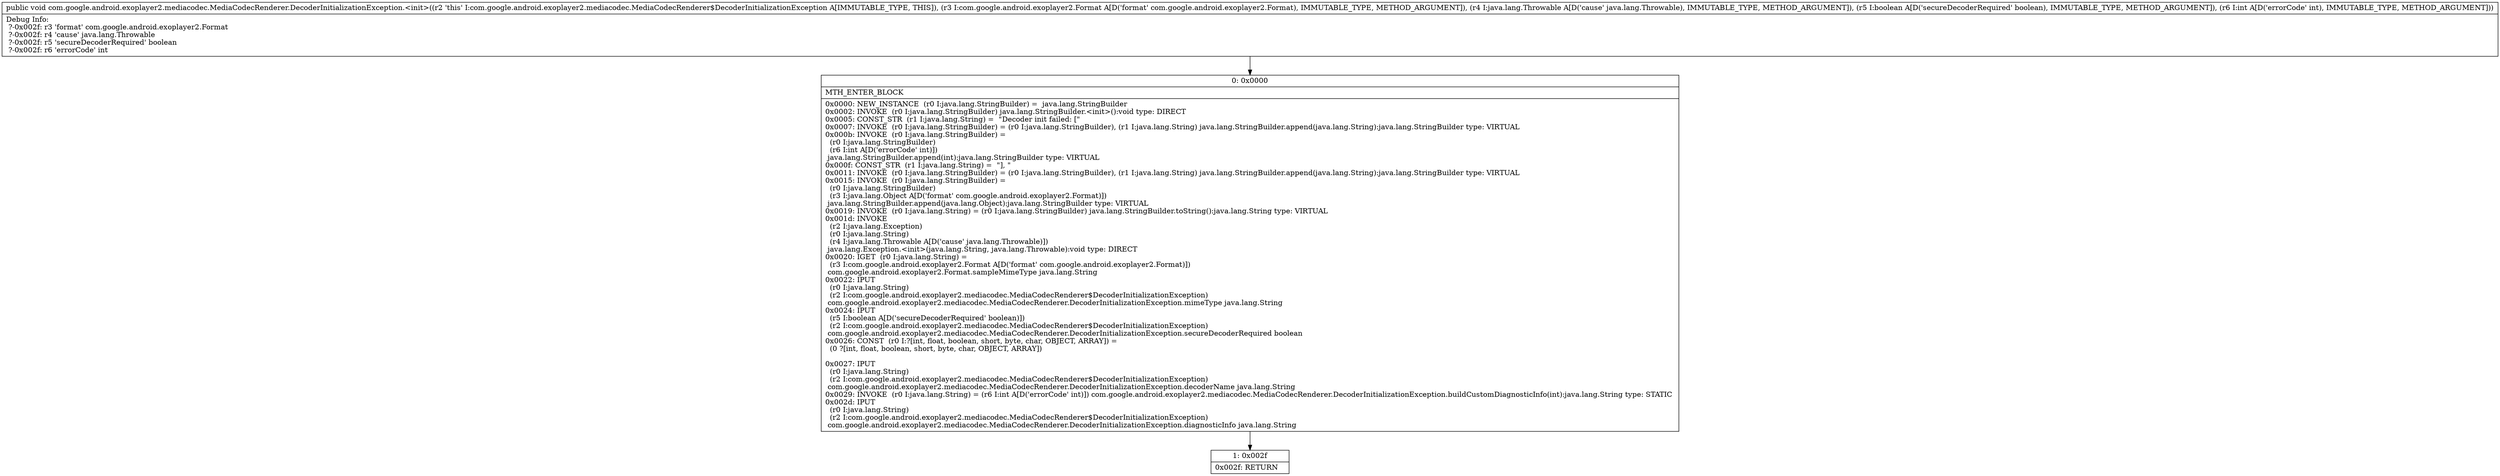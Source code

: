 digraph "CFG forcom.google.android.exoplayer2.mediacodec.MediaCodecRenderer.DecoderInitializationException.\<init\>(Lcom\/google\/android\/exoplayer2\/Format;Ljava\/lang\/Throwable;ZI)V" {
Node_0 [shape=record,label="{0\:\ 0x0000|MTH_ENTER_BLOCK\l|0x0000: NEW_INSTANCE  (r0 I:java.lang.StringBuilder) =  java.lang.StringBuilder \l0x0002: INVOKE  (r0 I:java.lang.StringBuilder) java.lang.StringBuilder.\<init\>():void type: DIRECT \l0x0005: CONST_STR  (r1 I:java.lang.String) =  \"Decoder init failed: [\" \l0x0007: INVOKE  (r0 I:java.lang.StringBuilder) = (r0 I:java.lang.StringBuilder), (r1 I:java.lang.String) java.lang.StringBuilder.append(java.lang.String):java.lang.StringBuilder type: VIRTUAL \l0x000b: INVOKE  (r0 I:java.lang.StringBuilder) = \l  (r0 I:java.lang.StringBuilder)\l  (r6 I:int A[D('errorCode' int)])\l java.lang.StringBuilder.append(int):java.lang.StringBuilder type: VIRTUAL \l0x000f: CONST_STR  (r1 I:java.lang.String) =  \"], \" \l0x0011: INVOKE  (r0 I:java.lang.StringBuilder) = (r0 I:java.lang.StringBuilder), (r1 I:java.lang.String) java.lang.StringBuilder.append(java.lang.String):java.lang.StringBuilder type: VIRTUAL \l0x0015: INVOKE  (r0 I:java.lang.StringBuilder) = \l  (r0 I:java.lang.StringBuilder)\l  (r3 I:java.lang.Object A[D('format' com.google.android.exoplayer2.Format)])\l java.lang.StringBuilder.append(java.lang.Object):java.lang.StringBuilder type: VIRTUAL \l0x0019: INVOKE  (r0 I:java.lang.String) = (r0 I:java.lang.StringBuilder) java.lang.StringBuilder.toString():java.lang.String type: VIRTUAL \l0x001d: INVOKE  \l  (r2 I:java.lang.Exception)\l  (r0 I:java.lang.String)\l  (r4 I:java.lang.Throwable A[D('cause' java.lang.Throwable)])\l java.lang.Exception.\<init\>(java.lang.String, java.lang.Throwable):void type: DIRECT \l0x0020: IGET  (r0 I:java.lang.String) = \l  (r3 I:com.google.android.exoplayer2.Format A[D('format' com.google.android.exoplayer2.Format)])\l com.google.android.exoplayer2.Format.sampleMimeType java.lang.String \l0x0022: IPUT  \l  (r0 I:java.lang.String)\l  (r2 I:com.google.android.exoplayer2.mediacodec.MediaCodecRenderer$DecoderInitializationException)\l com.google.android.exoplayer2.mediacodec.MediaCodecRenderer.DecoderInitializationException.mimeType java.lang.String \l0x0024: IPUT  \l  (r5 I:boolean A[D('secureDecoderRequired' boolean)])\l  (r2 I:com.google.android.exoplayer2.mediacodec.MediaCodecRenderer$DecoderInitializationException)\l com.google.android.exoplayer2.mediacodec.MediaCodecRenderer.DecoderInitializationException.secureDecoderRequired boolean \l0x0026: CONST  (r0 I:?[int, float, boolean, short, byte, char, OBJECT, ARRAY]) = \l  (0 ?[int, float, boolean, short, byte, char, OBJECT, ARRAY])\l \l0x0027: IPUT  \l  (r0 I:java.lang.String)\l  (r2 I:com.google.android.exoplayer2.mediacodec.MediaCodecRenderer$DecoderInitializationException)\l com.google.android.exoplayer2.mediacodec.MediaCodecRenderer.DecoderInitializationException.decoderName java.lang.String \l0x0029: INVOKE  (r0 I:java.lang.String) = (r6 I:int A[D('errorCode' int)]) com.google.android.exoplayer2.mediacodec.MediaCodecRenderer.DecoderInitializationException.buildCustomDiagnosticInfo(int):java.lang.String type: STATIC \l0x002d: IPUT  \l  (r0 I:java.lang.String)\l  (r2 I:com.google.android.exoplayer2.mediacodec.MediaCodecRenderer$DecoderInitializationException)\l com.google.android.exoplayer2.mediacodec.MediaCodecRenderer.DecoderInitializationException.diagnosticInfo java.lang.String \l}"];
Node_1 [shape=record,label="{1\:\ 0x002f|0x002f: RETURN   \l}"];
MethodNode[shape=record,label="{public void com.google.android.exoplayer2.mediacodec.MediaCodecRenderer.DecoderInitializationException.\<init\>((r2 'this' I:com.google.android.exoplayer2.mediacodec.MediaCodecRenderer$DecoderInitializationException A[IMMUTABLE_TYPE, THIS]), (r3 I:com.google.android.exoplayer2.Format A[D('format' com.google.android.exoplayer2.Format), IMMUTABLE_TYPE, METHOD_ARGUMENT]), (r4 I:java.lang.Throwable A[D('cause' java.lang.Throwable), IMMUTABLE_TYPE, METHOD_ARGUMENT]), (r5 I:boolean A[D('secureDecoderRequired' boolean), IMMUTABLE_TYPE, METHOD_ARGUMENT]), (r6 I:int A[D('errorCode' int), IMMUTABLE_TYPE, METHOD_ARGUMENT]))  | Debug Info:\l  ?\-0x002f: r3 'format' com.google.android.exoplayer2.Format\l  ?\-0x002f: r4 'cause' java.lang.Throwable\l  ?\-0x002f: r5 'secureDecoderRequired' boolean\l  ?\-0x002f: r6 'errorCode' int\l}"];
MethodNode -> Node_0;
Node_0 -> Node_1;
}


